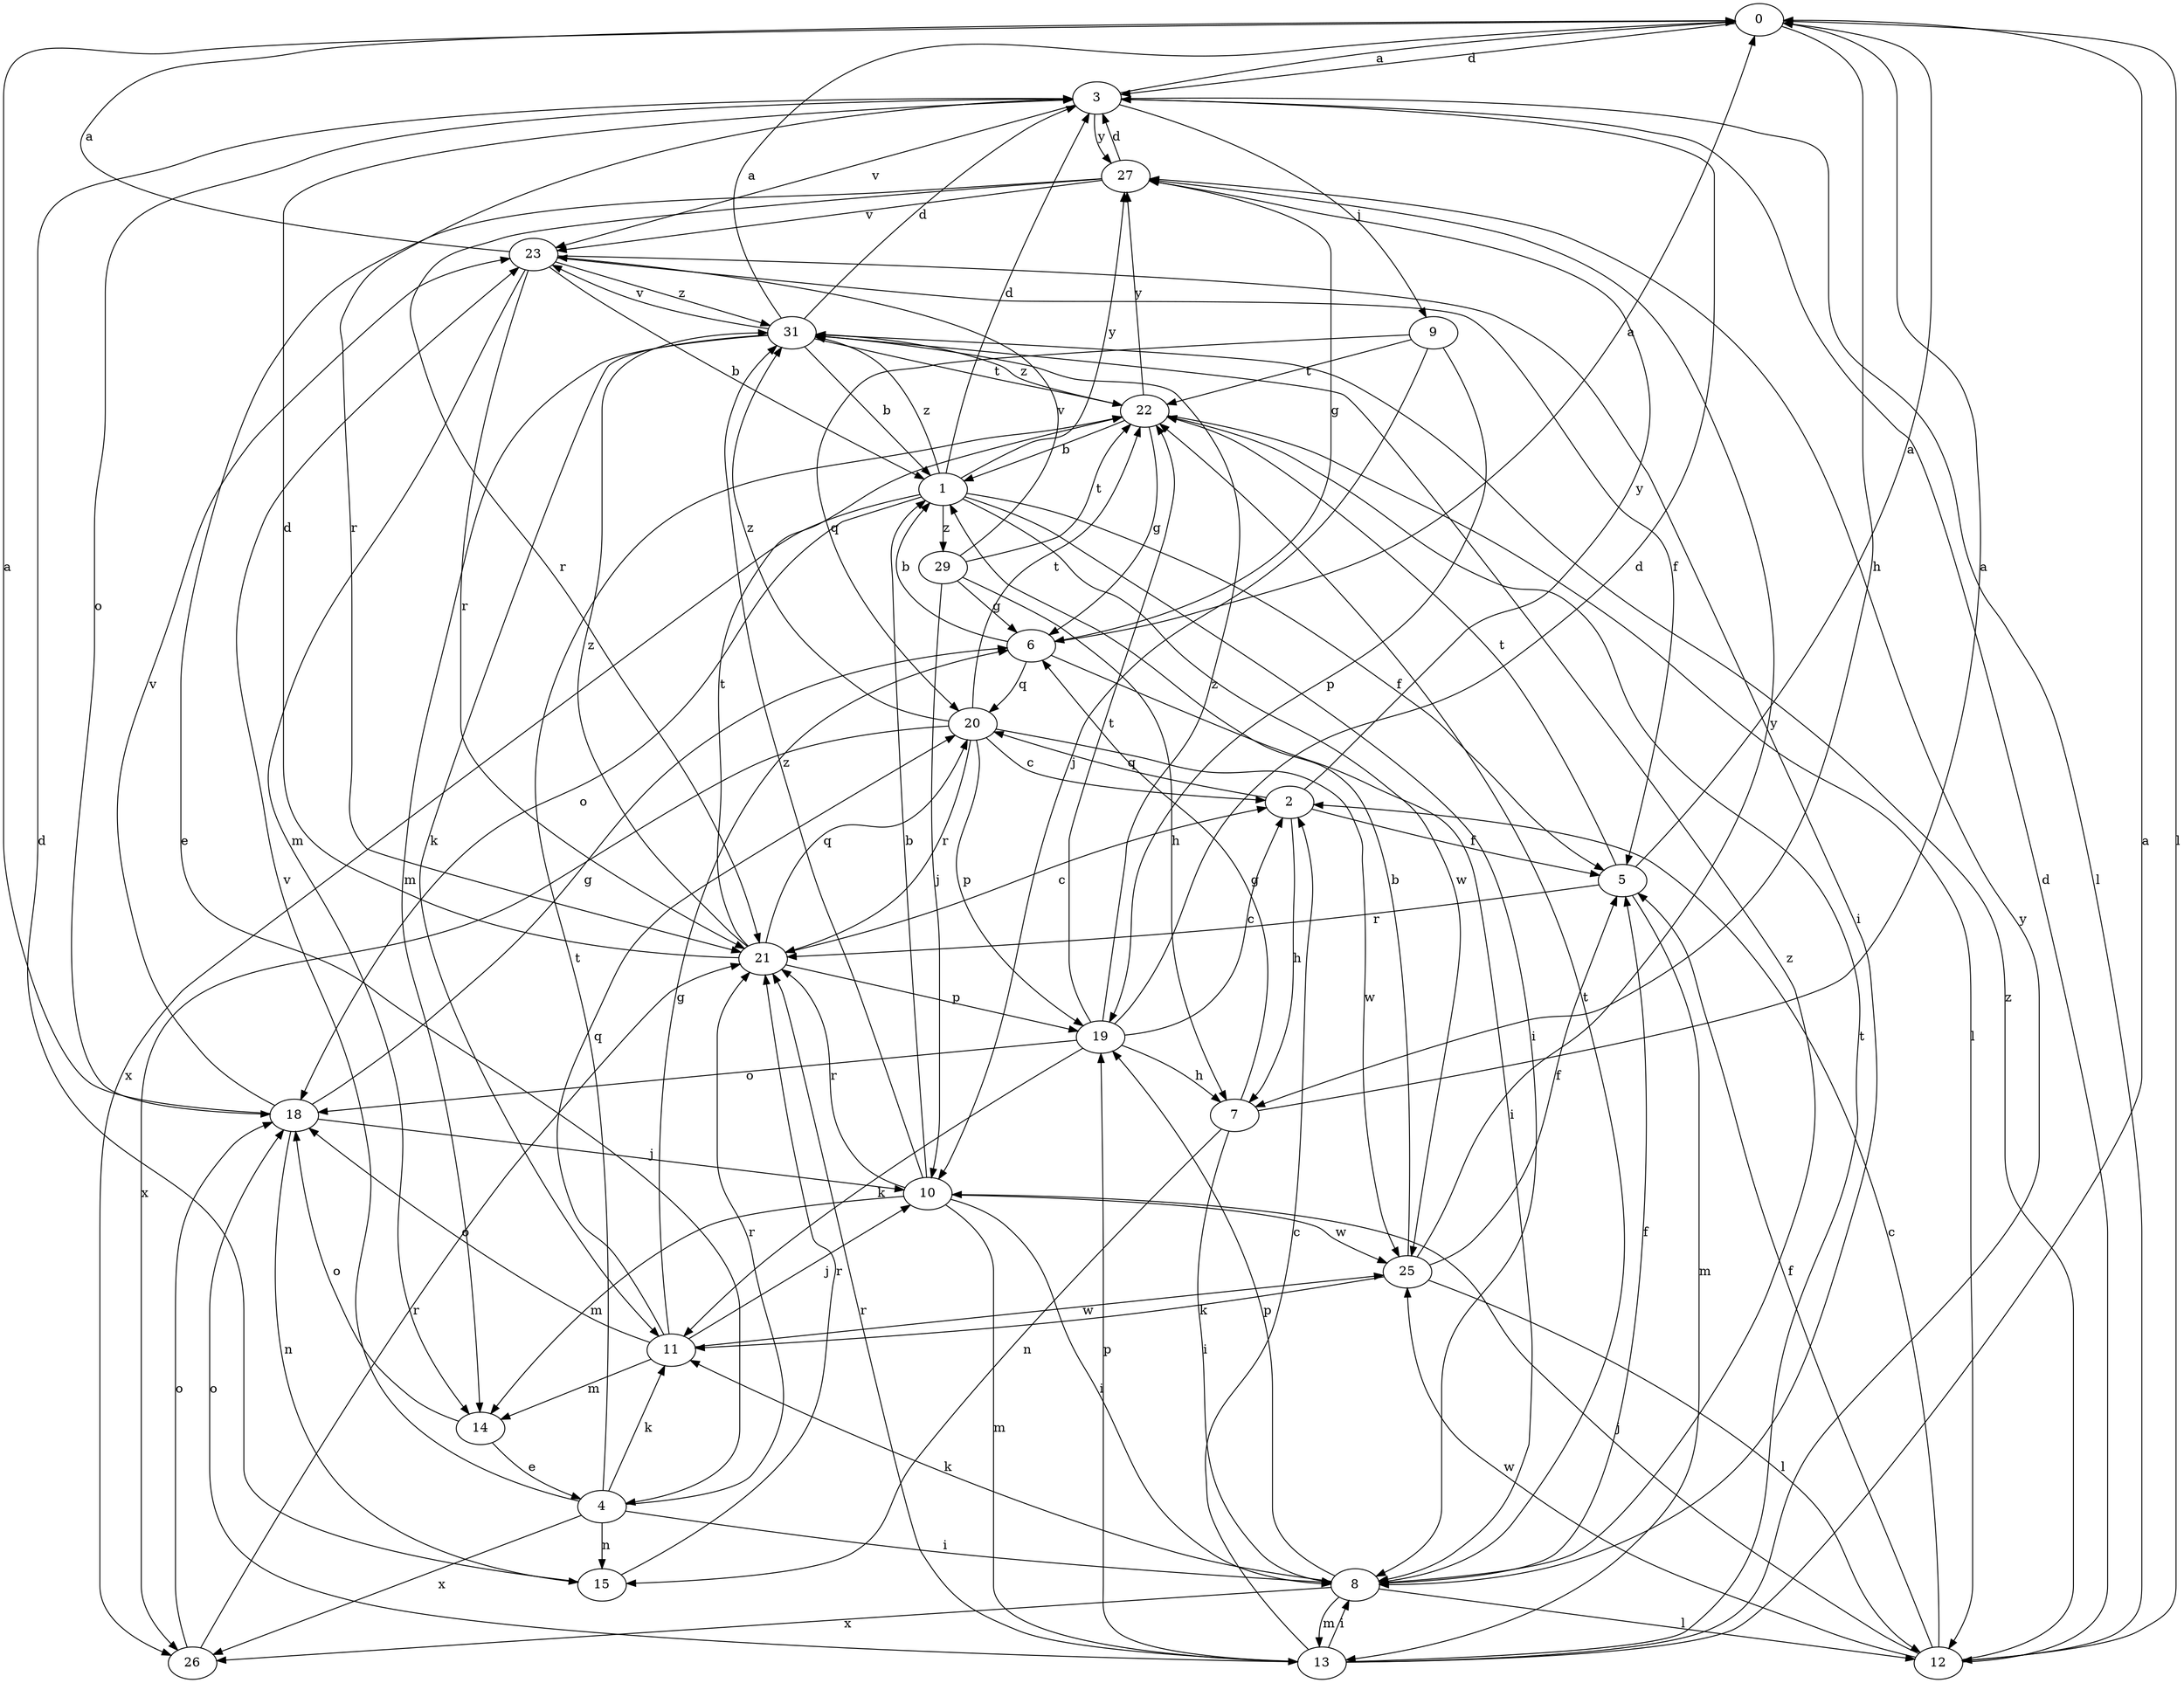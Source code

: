 strict digraph  {
0;
1;
2;
3;
4;
5;
6;
7;
8;
9;
10;
11;
12;
13;
14;
15;
18;
19;
20;
21;
22;
23;
25;
26;
27;
29;
31;
0 -> 3  [label=d];
0 -> 7  [label=h];
0 -> 12  [label=l];
1 -> 3  [label=d];
1 -> 5  [label=f];
1 -> 8  [label=i];
1 -> 18  [label=o];
1 -> 25  [label=w];
1 -> 26  [label=x];
1 -> 27  [label=y];
1 -> 29  [label=z];
1 -> 31  [label=z];
2 -> 5  [label=f];
2 -> 7  [label=h];
2 -> 20  [label=q];
2 -> 27  [label=y];
3 -> 0  [label=a];
3 -> 9  [label=j];
3 -> 12  [label=l];
3 -> 18  [label=o];
3 -> 21  [label=r];
3 -> 23  [label=v];
3 -> 27  [label=y];
4 -> 8  [label=i];
4 -> 11  [label=k];
4 -> 15  [label=n];
4 -> 21  [label=r];
4 -> 22  [label=t];
4 -> 23  [label=v];
4 -> 26  [label=x];
5 -> 0  [label=a];
5 -> 13  [label=m];
5 -> 21  [label=r];
5 -> 22  [label=t];
6 -> 0  [label=a];
6 -> 1  [label=b];
6 -> 8  [label=i];
6 -> 20  [label=q];
7 -> 0  [label=a];
7 -> 6  [label=g];
7 -> 8  [label=i];
7 -> 15  [label=n];
8 -> 5  [label=f];
8 -> 11  [label=k];
8 -> 12  [label=l];
8 -> 13  [label=m];
8 -> 19  [label=p];
8 -> 22  [label=t];
8 -> 26  [label=x];
8 -> 31  [label=z];
9 -> 10  [label=j];
9 -> 19  [label=p];
9 -> 20  [label=q];
9 -> 22  [label=t];
10 -> 1  [label=b];
10 -> 8  [label=i];
10 -> 13  [label=m];
10 -> 14  [label=m];
10 -> 21  [label=r];
10 -> 25  [label=w];
10 -> 31  [label=z];
11 -> 6  [label=g];
11 -> 10  [label=j];
11 -> 14  [label=m];
11 -> 18  [label=o];
11 -> 20  [label=q];
11 -> 25  [label=w];
12 -> 2  [label=c];
12 -> 3  [label=d];
12 -> 5  [label=f];
12 -> 10  [label=j];
12 -> 25  [label=w];
12 -> 31  [label=z];
13 -> 0  [label=a];
13 -> 2  [label=c];
13 -> 8  [label=i];
13 -> 18  [label=o];
13 -> 19  [label=p];
13 -> 21  [label=r];
13 -> 22  [label=t];
13 -> 27  [label=y];
14 -> 4  [label=e];
14 -> 18  [label=o];
15 -> 3  [label=d];
15 -> 21  [label=r];
18 -> 0  [label=a];
18 -> 6  [label=g];
18 -> 10  [label=j];
18 -> 15  [label=n];
18 -> 23  [label=v];
19 -> 2  [label=c];
19 -> 3  [label=d];
19 -> 7  [label=h];
19 -> 11  [label=k];
19 -> 18  [label=o];
19 -> 22  [label=t];
19 -> 31  [label=z];
20 -> 2  [label=c];
20 -> 19  [label=p];
20 -> 21  [label=r];
20 -> 22  [label=t];
20 -> 25  [label=w];
20 -> 26  [label=x];
20 -> 31  [label=z];
21 -> 2  [label=c];
21 -> 3  [label=d];
21 -> 19  [label=p];
21 -> 20  [label=q];
21 -> 22  [label=t];
21 -> 31  [label=z];
22 -> 1  [label=b];
22 -> 6  [label=g];
22 -> 12  [label=l];
22 -> 27  [label=y];
22 -> 31  [label=z];
23 -> 0  [label=a];
23 -> 1  [label=b];
23 -> 5  [label=f];
23 -> 8  [label=i];
23 -> 14  [label=m];
23 -> 21  [label=r];
23 -> 31  [label=z];
25 -> 1  [label=b];
25 -> 5  [label=f];
25 -> 11  [label=k];
25 -> 12  [label=l];
25 -> 27  [label=y];
26 -> 18  [label=o];
26 -> 21  [label=r];
27 -> 3  [label=d];
27 -> 4  [label=e];
27 -> 6  [label=g];
27 -> 21  [label=r];
27 -> 23  [label=v];
29 -> 6  [label=g];
29 -> 7  [label=h];
29 -> 10  [label=j];
29 -> 22  [label=t];
29 -> 23  [label=v];
31 -> 0  [label=a];
31 -> 1  [label=b];
31 -> 3  [label=d];
31 -> 11  [label=k];
31 -> 14  [label=m];
31 -> 22  [label=t];
31 -> 23  [label=v];
}
